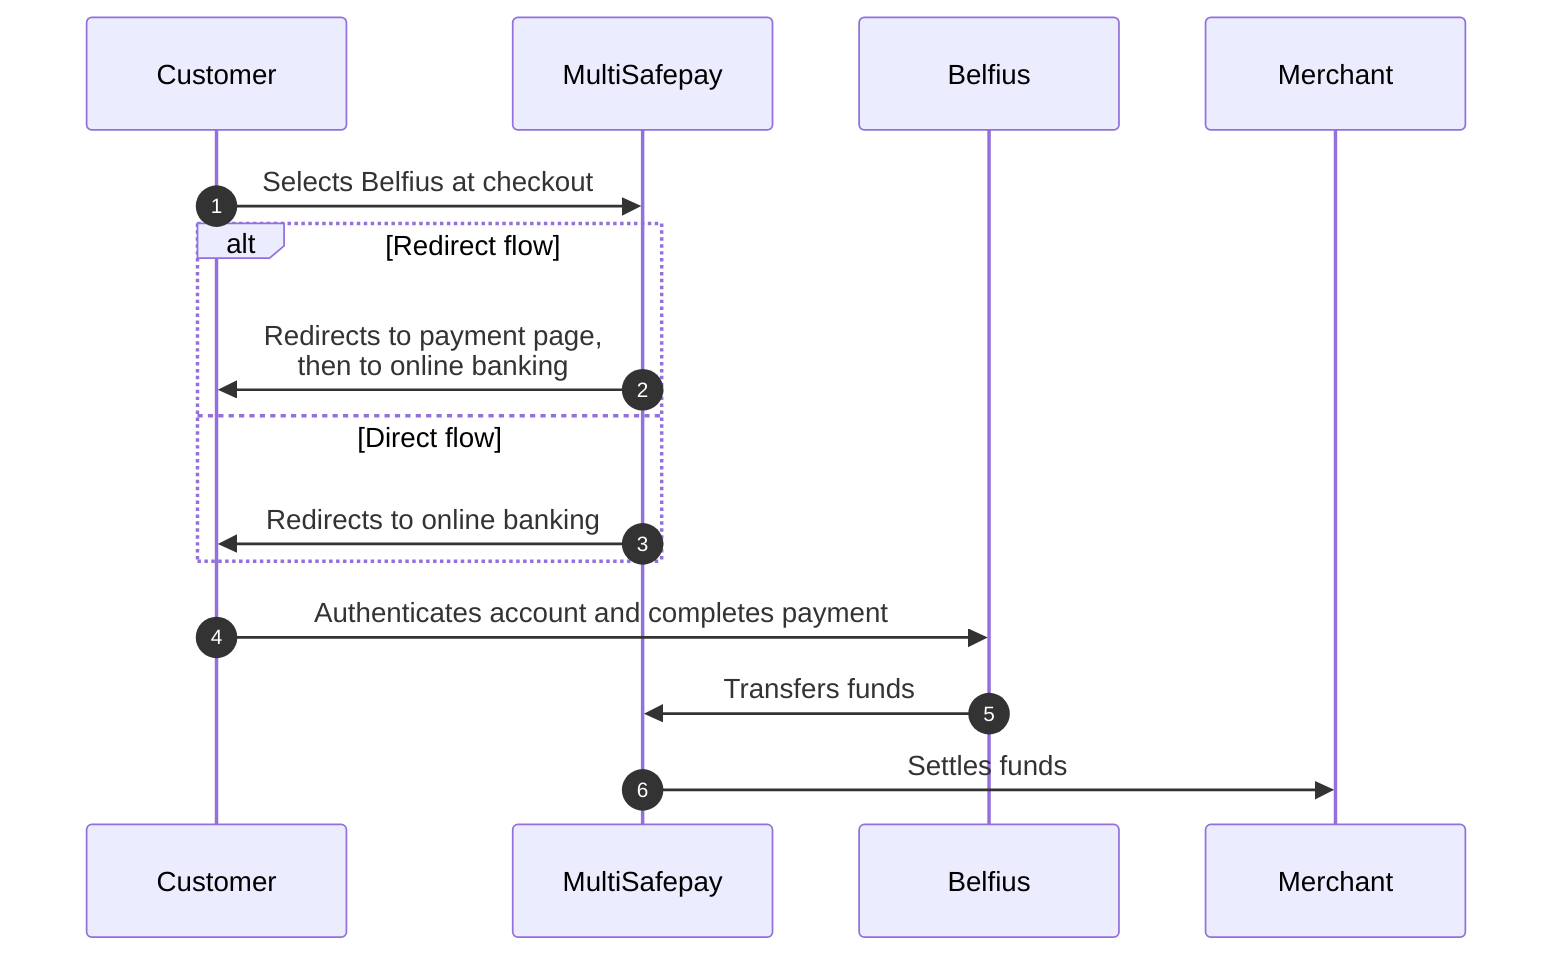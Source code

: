 sequenceDiagram
    autonumber
    participant C as Customer
    participant Mu as MultiSafepay
    participant B as Belfius
    participant Me as Merchant

    C->>Mu: Selects Belfius at checkout
    alt Redirect flow
    Mu->>C: Redirects to payment page, <br> then to online banking
    else Direct flow
    Mu->>C: Redirects to online banking
    end
    C->>B: Authenticates account and completes payment
    B->>Mu: Transfers funds 
    Mu->>Me: Settles funds